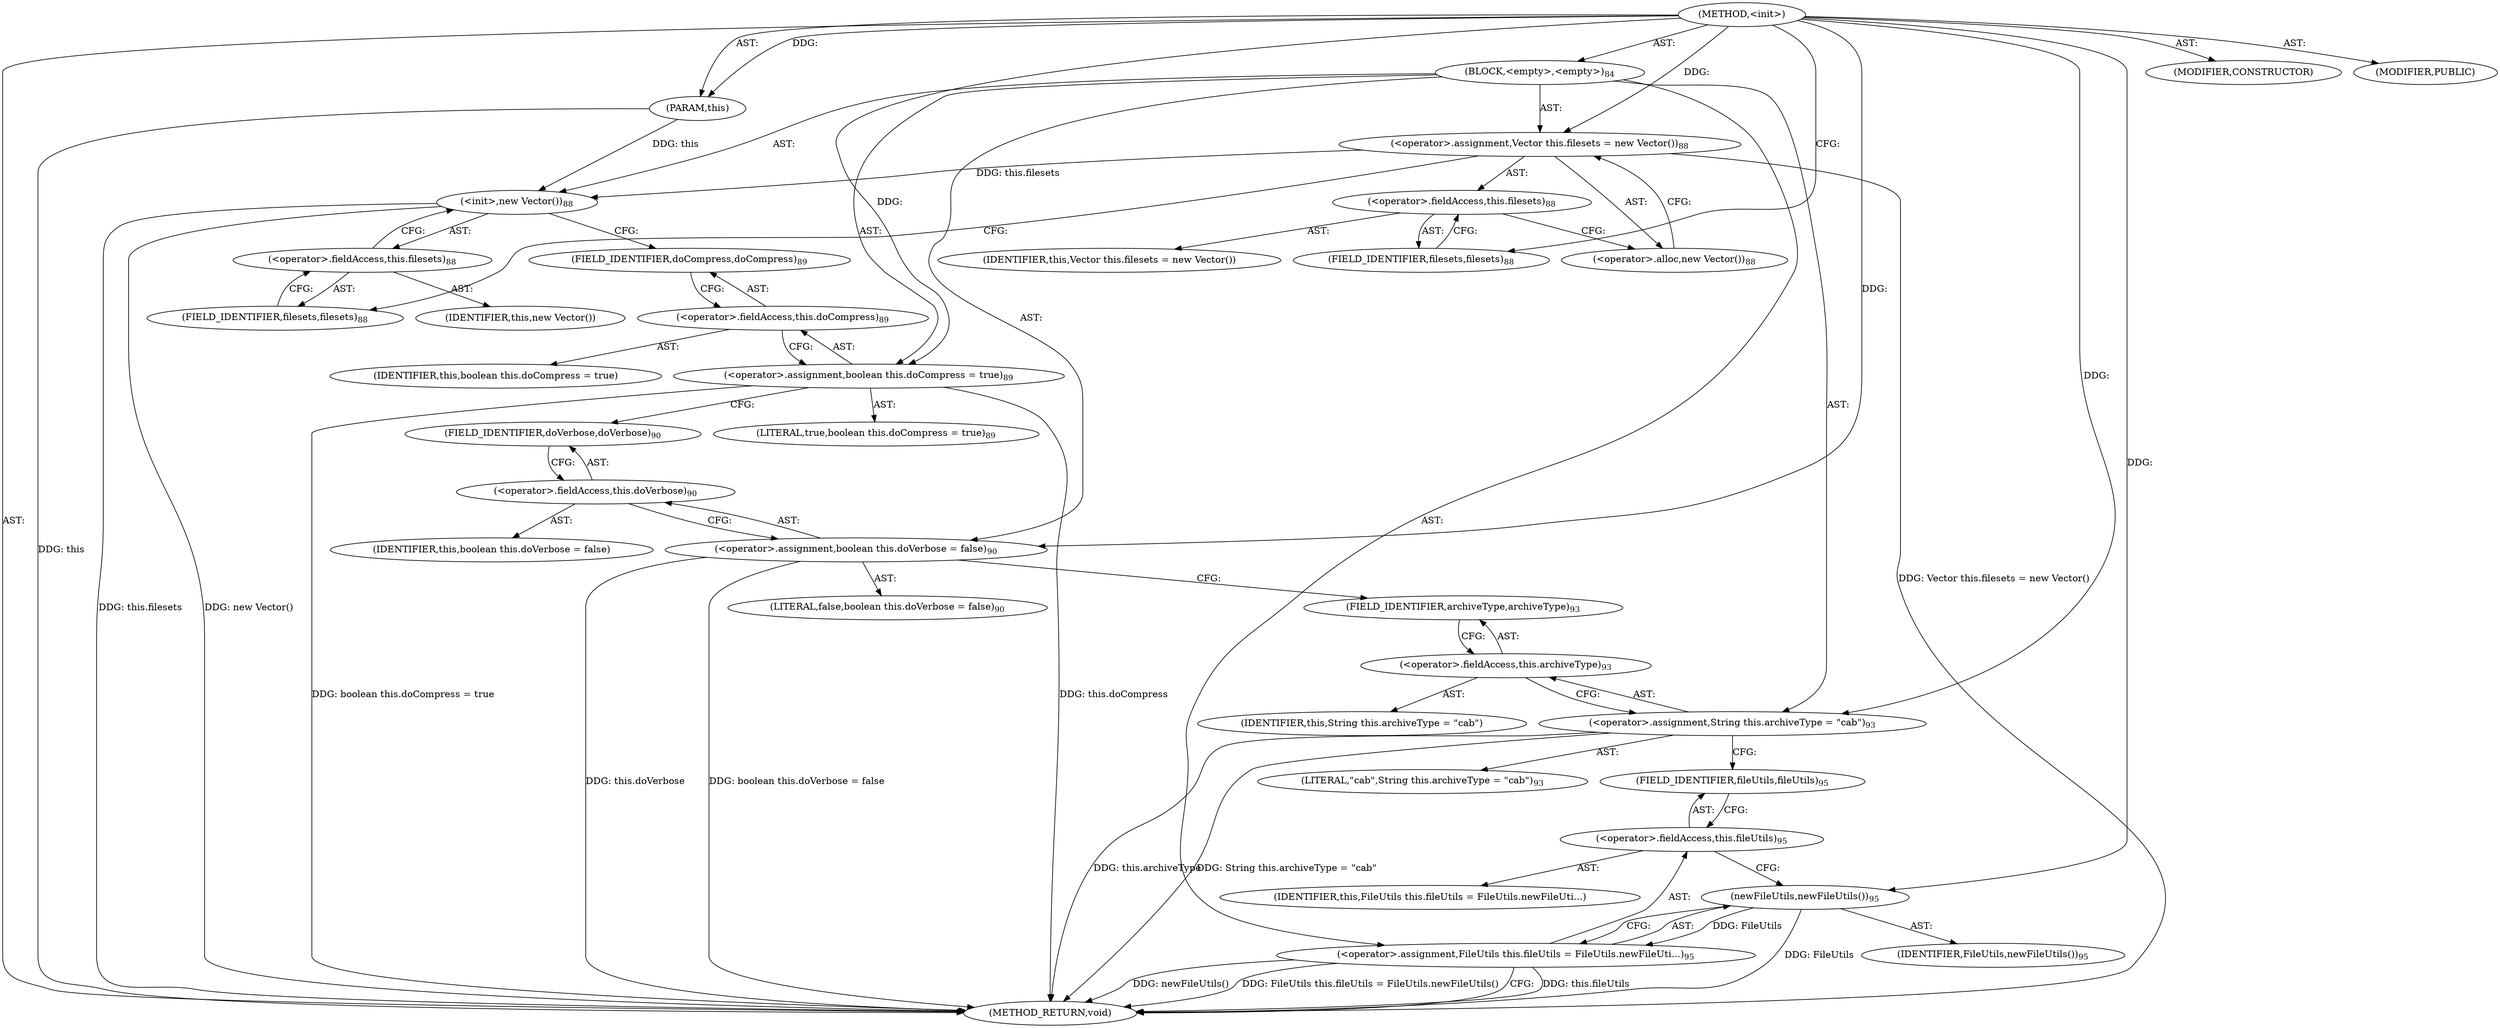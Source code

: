 digraph "&lt;init&gt;" {  
"111669149709" [label = <(METHOD,&lt;init&gt;)> ]
"115964117015" [label = <(PARAM,this)> ]
"25769803822" [label = <(BLOCK,&lt;empty&gt;,&lt;empty&gt;)<SUB>84</SUB>> ]
"30064771337" [label = <(&lt;operator&gt;.assignment,Vector this.filesets = new Vector())<SUB>88</SUB>> ]
"30064771338" [label = <(&lt;operator&gt;.fieldAccess,this.filesets)<SUB>88</SUB>> ]
"68719476954" [label = <(IDENTIFIER,this,Vector this.filesets = new Vector())> ]
"55834574885" [label = <(FIELD_IDENTIFIER,filesets,filesets)<SUB>88</SUB>> ]
"30064771339" [label = <(&lt;operator&gt;.alloc,new Vector())<SUB>88</SUB>> ]
"30064771340" [label = <(&lt;init&gt;,new Vector())<SUB>88</SUB>> ]
"30064771341" [label = <(&lt;operator&gt;.fieldAccess,this.filesets)<SUB>88</SUB>> ]
"68719476955" [label = <(IDENTIFIER,this,new Vector())> ]
"55834574886" [label = <(FIELD_IDENTIFIER,filesets,filesets)<SUB>88</SUB>> ]
"30064771342" [label = <(&lt;operator&gt;.assignment,boolean this.doCompress = true)<SUB>89</SUB>> ]
"30064771343" [label = <(&lt;operator&gt;.fieldAccess,this.doCompress)<SUB>89</SUB>> ]
"68719476956" [label = <(IDENTIFIER,this,boolean this.doCompress = true)> ]
"55834574887" [label = <(FIELD_IDENTIFIER,doCompress,doCompress)<SUB>89</SUB>> ]
"90194313268" [label = <(LITERAL,true,boolean this.doCompress = true)<SUB>89</SUB>> ]
"30064771344" [label = <(&lt;operator&gt;.assignment,boolean this.doVerbose = false)<SUB>90</SUB>> ]
"30064771345" [label = <(&lt;operator&gt;.fieldAccess,this.doVerbose)<SUB>90</SUB>> ]
"68719476957" [label = <(IDENTIFIER,this,boolean this.doVerbose = false)> ]
"55834574888" [label = <(FIELD_IDENTIFIER,doVerbose,doVerbose)<SUB>90</SUB>> ]
"90194313269" [label = <(LITERAL,false,boolean this.doVerbose = false)<SUB>90</SUB>> ]
"30064771346" [label = <(&lt;operator&gt;.assignment,String this.archiveType = &quot;cab&quot;)<SUB>93</SUB>> ]
"30064771347" [label = <(&lt;operator&gt;.fieldAccess,this.archiveType)<SUB>93</SUB>> ]
"68719476958" [label = <(IDENTIFIER,this,String this.archiveType = &quot;cab&quot;)> ]
"55834574889" [label = <(FIELD_IDENTIFIER,archiveType,archiveType)<SUB>93</SUB>> ]
"90194313270" [label = <(LITERAL,&quot;cab&quot;,String this.archiveType = &quot;cab&quot;)<SUB>93</SUB>> ]
"30064771348" [label = <(&lt;operator&gt;.assignment,FileUtils this.fileUtils = FileUtils.newFileUti...)<SUB>95</SUB>> ]
"30064771349" [label = <(&lt;operator&gt;.fieldAccess,this.fileUtils)<SUB>95</SUB>> ]
"68719476959" [label = <(IDENTIFIER,this,FileUtils this.fileUtils = FileUtils.newFileUti...)> ]
"55834574890" [label = <(FIELD_IDENTIFIER,fileUtils,fileUtils)<SUB>95</SUB>> ]
"30064771350" [label = <(newFileUtils,newFileUtils())<SUB>95</SUB>> ]
"68719476960" [label = <(IDENTIFIER,FileUtils,newFileUtils())<SUB>95</SUB>> ]
"133143986210" [label = <(MODIFIER,CONSTRUCTOR)> ]
"133143986211" [label = <(MODIFIER,PUBLIC)> ]
"128849018893" [label = <(METHOD_RETURN,void)> ]
  "111669149709" -> "115964117015"  [ label = "AST: "] 
  "111669149709" -> "25769803822"  [ label = "AST: "] 
  "111669149709" -> "133143986210"  [ label = "AST: "] 
  "111669149709" -> "133143986211"  [ label = "AST: "] 
  "111669149709" -> "128849018893"  [ label = "AST: "] 
  "25769803822" -> "30064771337"  [ label = "AST: "] 
  "25769803822" -> "30064771340"  [ label = "AST: "] 
  "25769803822" -> "30064771342"  [ label = "AST: "] 
  "25769803822" -> "30064771344"  [ label = "AST: "] 
  "25769803822" -> "30064771346"  [ label = "AST: "] 
  "25769803822" -> "30064771348"  [ label = "AST: "] 
  "30064771337" -> "30064771338"  [ label = "AST: "] 
  "30064771337" -> "30064771339"  [ label = "AST: "] 
  "30064771338" -> "68719476954"  [ label = "AST: "] 
  "30064771338" -> "55834574885"  [ label = "AST: "] 
  "30064771340" -> "30064771341"  [ label = "AST: "] 
  "30064771341" -> "68719476955"  [ label = "AST: "] 
  "30064771341" -> "55834574886"  [ label = "AST: "] 
  "30064771342" -> "30064771343"  [ label = "AST: "] 
  "30064771342" -> "90194313268"  [ label = "AST: "] 
  "30064771343" -> "68719476956"  [ label = "AST: "] 
  "30064771343" -> "55834574887"  [ label = "AST: "] 
  "30064771344" -> "30064771345"  [ label = "AST: "] 
  "30064771344" -> "90194313269"  [ label = "AST: "] 
  "30064771345" -> "68719476957"  [ label = "AST: "] 
  "30064771345" -> "55834574888"  [ label = "AST: "] 
  "30064771346" -> "30064771347"  [ label = "AST: "] 
  "30064771346" -> "90194313270"  [ label = "AST: "] 
  "30064771347" -> "68719476958"  [ label = "AST: "] 
  "30064771347" -> "55834574889"  [ label = "AST: "] 
  "30064771348" -> "30064771349"  [ label = "AST: "] 
  "30064771348" -> "30064771350"  [ label = "AST: "] 
  "30064771349" -> "68719476959"  [ label = "AST: "] 
  "30064771349" -> "55834574890"  [ label = "AST: "] 
  "30064771350" -> "68719476960"  [ label = "AST: "] 
  "30064771337" -> "55834574886"  [ label = "CFG: "] 
  "30064771340" -> "55834574887"  [ label = "CFG: "] 
  "30064771342" -> "55834574888"  [ label = "CFG: "] 
  "30064771344" -> "55834574889"  [ label = "CFG: "] 
  "30064771346" -> "55834574890"  [ label = "CFG: "] 
  "30064771348" -> "128849018893"  [ label = "CFG: "] 
  "30064771338" -> "30064771339"  [ label = "CFG: "] 
  "30064771339" -> "30064771337"  [ label = "CFG: "] 
  "30064771341" -> "30064771340"  [ label = "CFG: "] 
  "30064771343" -> "30064771342"  [ label = "CFG: "] 
  "30064771345" -> "30064771344"  [ label = "CFG: "] 
  "30064771347" -> "30064771346"  [ label = "CFG: "] 
  "30064771349" -> "30064771350"  [ label = "CFG: "] 
  "30064771350" -> "30064771348"  [ label = "CFG: "] 
  "55834574885" -> "30064771338"  [ label = "CFG: "] 
  "55834574886" -> "30064771341"  [ label = "CFG: "] 
  "55834574887" -> "30064771343"  [ label = "CFG: "] 
  "55834574888" -> "30064771345"  [ label = "CFG: "] 
  "55834574889" -> "30064771347"  [ label = "CFG: "] 
  "55834574890" -> "30064771349"  [ label = "CFG: "] 
  "111669149709" -> "55834574885"  [ label = "CFG: "] 
  "115964117015" -> "128849018893"  [ label = "DDG: this"] 
  "30064771337" -> "128849018893"  [ label = "DDG: Vector this.filesets = new Vector()"] 
  "30064771340" -> "128849018893"  [ label = "DDG: this.filesets"] 
  "30064771340" -> "128849018893"  [ label = "DDG: new Vector()"] 
  "30064771342" -> "128849018893"  [ label = "DDG: this.doCompress"] 
  "30064771342" -> "128849018893"  [ label = "DDG: boolean this.doCompress = true"] 
  "30064771344" -> "128849018893"  [ label = "DDG: this.doVerbose"] 
  "30064771344" -> "128849018893"  [ label = "DDG: boolean this.doVerbose = false"] 
  "30064771346" -> "128849018893"  [ label = "DDG: this.archiveType"] 
  "30064771346" -> "128849018893"  [ label = "DDG: String this.archiveType = &quot;cab&quot;"] 
  "30064771348" -> "128849018893"  [ label = "DDG: this.fileUtils"] 
  "30064771348" -> "128849018893"  [ label = "DDG: newFileUtils()"] 
  "30064771348" -> "128849018893"  [ label = "DDG: FileUtils this.fileUtils = FileUtils.newFileUtils()"] 
  "30064771350" -> "128849018893"  [ label = "DDG: FileUtils"] 
  "111669149709" -> "115964117015"  [ label = "DDG: "] 
  "111669149709" -> "30064771337"  [ label = "DDG: "] 
  "111669149709" -> "30064771342"  [ label = "DDG: "] 
  "111669149709" -> "30064771344"  [ label = "DDG: "] 
  "111669149709" -> "30064771346"  [ label = "DDG: "] 
  "30064771350" -> "30064771348"  [ label = "DDG: FileUtils"] 
  "115964117015" -> "30064771340"  [ label = "DDG: this"] 
  "30064771337" -> "30064771340"  [ label = "DDG: this.filesets"] 
  "111669149709" -> "30064771350"  [ label = "DDG: "] 
}
